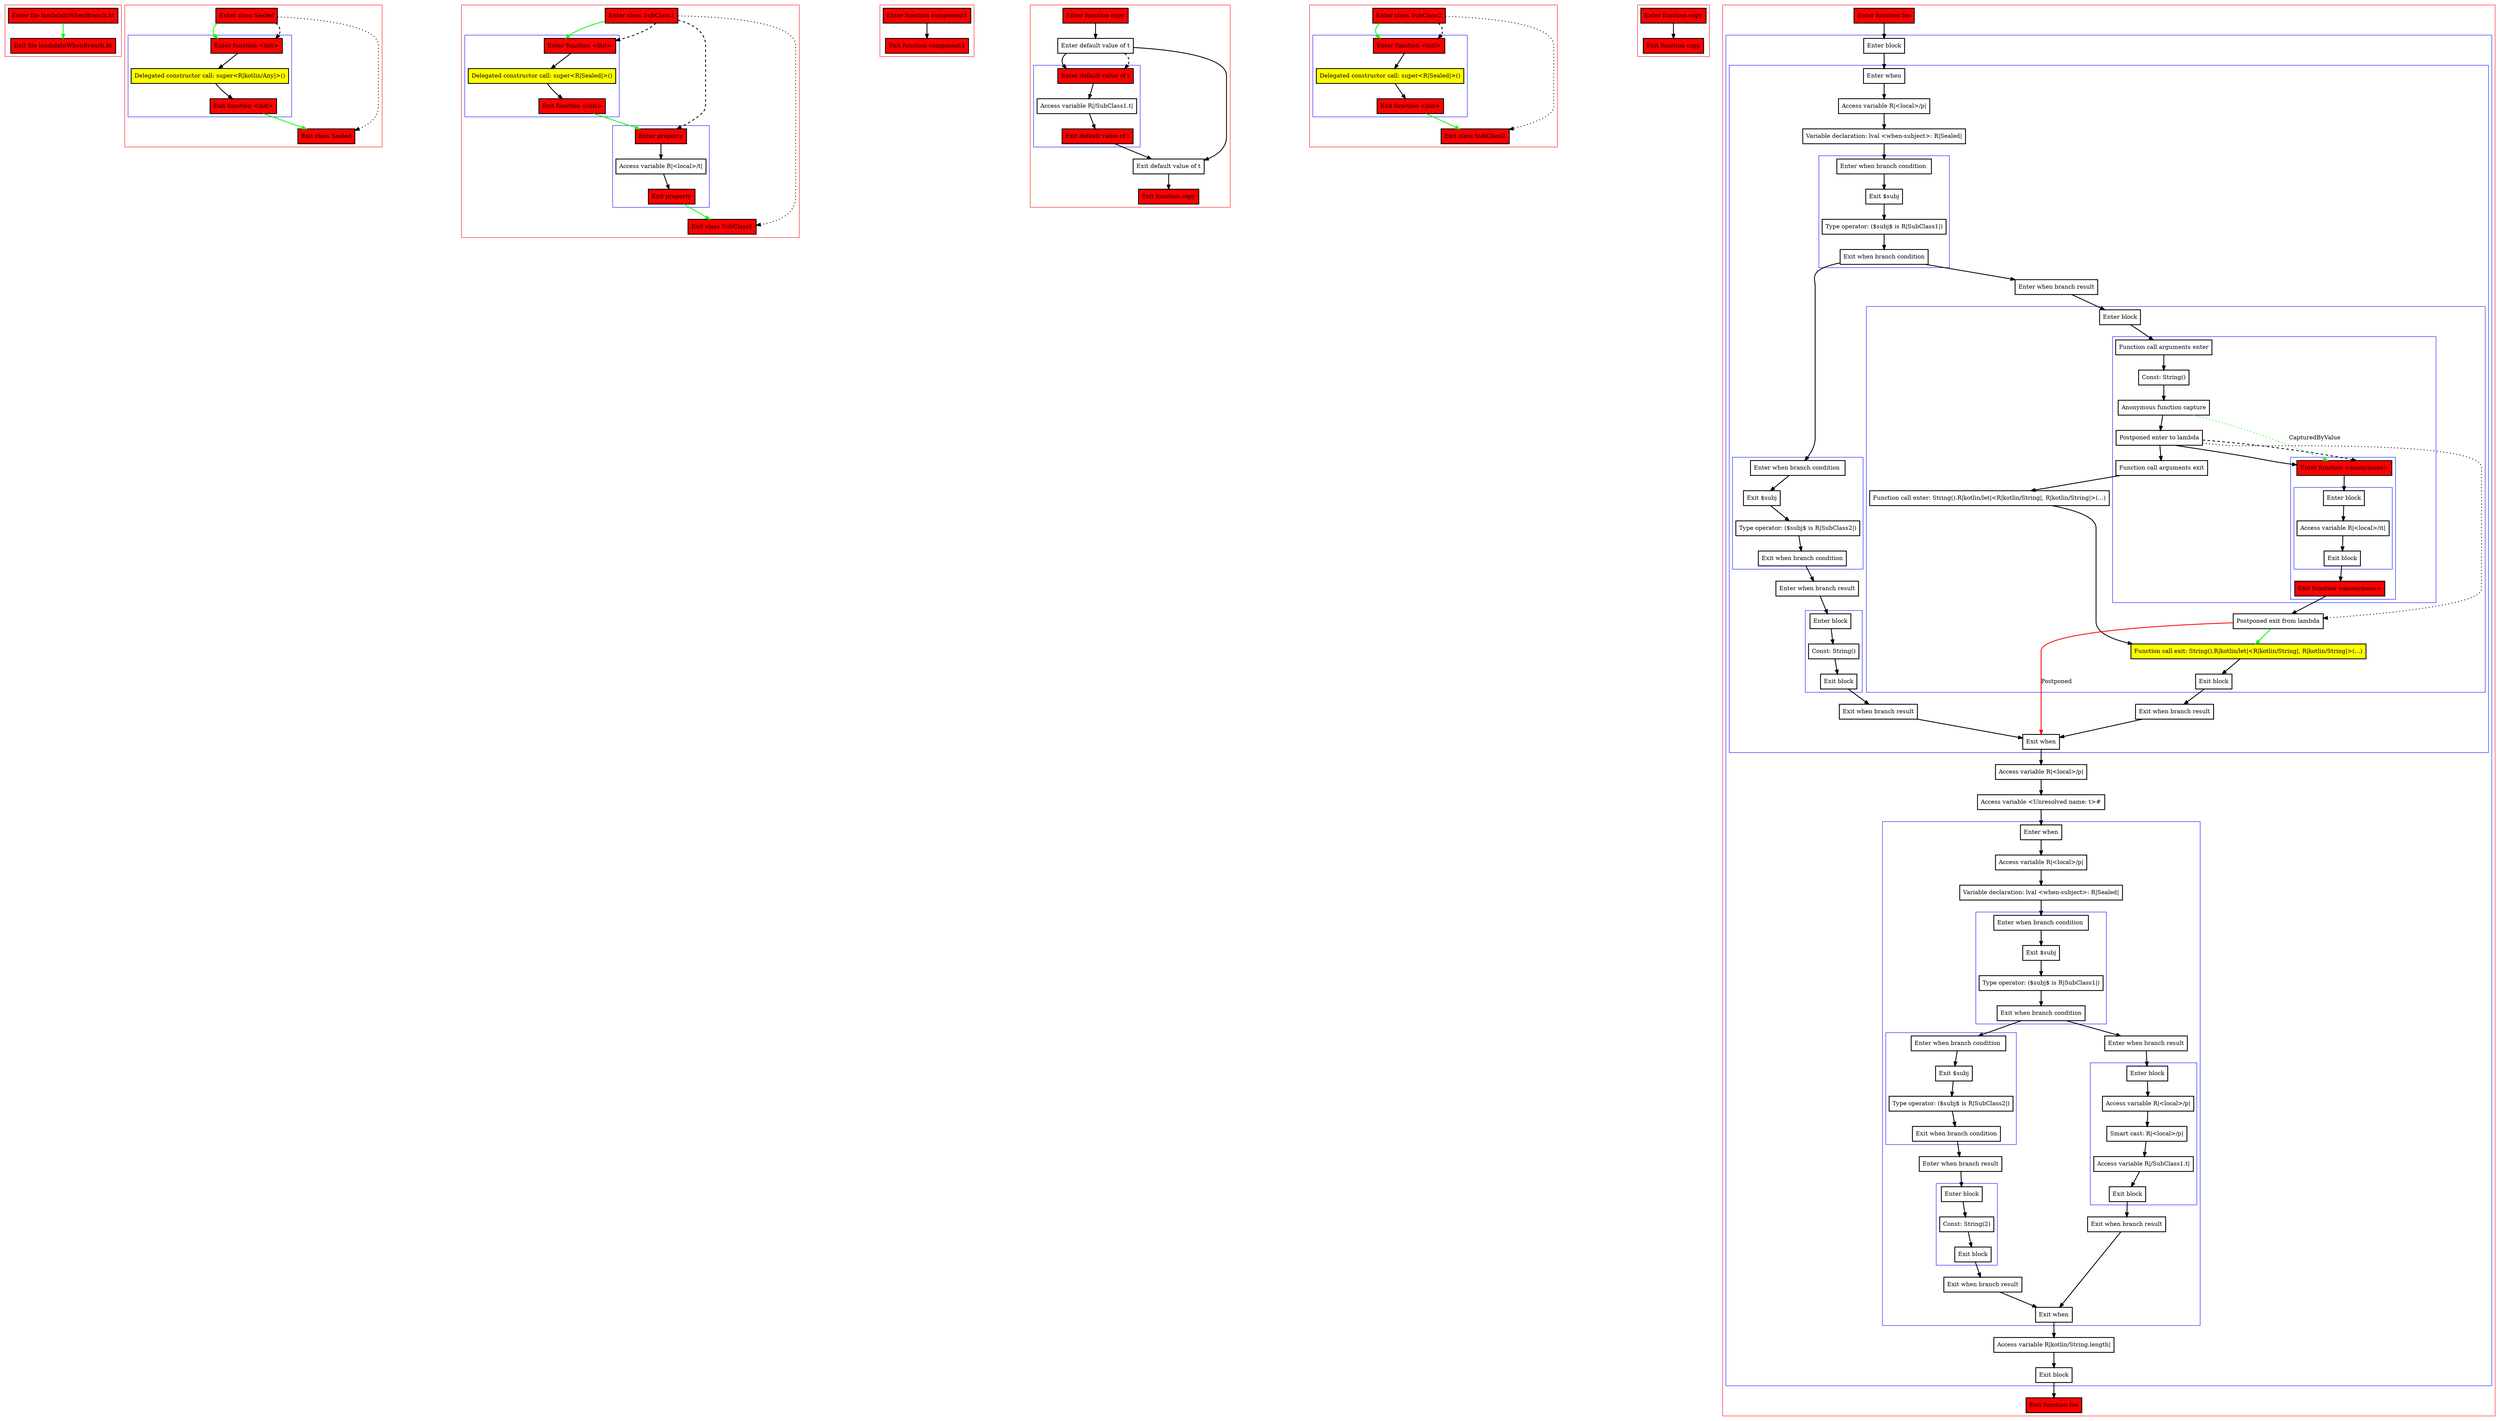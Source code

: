 digraph lambdaInWhenBranch_kt {
    graph [nodesep=3]
    node [shape=box penwidth=2]
    edge [penwidth=2]

    subgraph cluster_0 {
        color=red
        0 [label="Enter file lambdaInWhenBranch.kt" style="filled" fillcolor=red];
        1 [label="Exit file lambdaInWhenBranch.kt" style="filled" fillcolor=red];
    }
    0 -> {1} [color=green];

    subgraph cluster_1 {
        color=red
        2 [label="Enter class Sealed" style="filled" fillcolor=red];
        subgraph cluster_2 {
            color=blue
            3 [label="Enter function <init>" style="filled" fillcolor=red];
            4 [label="Delegated constructor call: super<R|kotlin/Any|>()" style="filled" fillcolor=yellow];
            5 [label="Exit function <init>" style="filled" fillcolor=red];
        }
        6 [label="Exit class Sealed" style="filled" fillcolor=red];
    }
    2 -> {3} [color=green];
    2 -> {6} [style=dotted];
    2 -> {3} [style=dashed];
    3 -> {4};
    4 -> {5};
    5 -> {6} [color=green];

    subgraph cluster_3 {
        color=red
        7 [label="Enter class SubClass1" style="filled" fillcolor=red];
        subgraph cluster_4 {
            color=blue
            8 [label="Enter function <init>" style="filled" fillcolor=red];
            9 [label="Delegated constructor call: super<R|Sealed|>()" style="filled" fillcolor=yellow];
            10 [label="Exit function <init>" style="filled" fillcolor=red];
        }
        subgraph cluster_5 {
            color=blue
            11 [label="Enter property" style="filled" fillcolor=red];
            12 [label="Access variable R|<local>/t|"];
            13 [label="Exit property" style="filled" fillcolor=red];
        }
        14 [label="Exit class SubClass1" style="filled" fillcolor=red];
    }
    7 -> {8} [color=green];
    7 -> {14} [style=dotted];
    7 -> {8 11} [style=dashed];
    8 -> {9};
    9 -> {10};
    10 -> {11} [color=green];
    11 -> {12};
    12 -> {13};
    13 -> {14} [color=green];

    subgraph cluster_6 {
        color=red
        15 [label="Enter function component1" style="filled" fillcolor=red];
        16 [label="Exit function component1" style="filled" fillcolor=red];
    }
    15 -> {16};

    subgraph cluster_7 {
        color=red
        17 [label="Enter function copy" style="filled" fillcolor=red];
        18 [label="Enter default value of t"];
        subgraph cluster_8 {
            color=blue
            19 [label="Enter default value of t" style="filled" fillcolor=red];
            20 [label="Access variable R|/SubClass1.t|"];
            21 [label="Exit default value of t" style="filled" fillcolor=red];
        }
        22 [label="Exit default value of t"];
        23 [label="Exit function copy" style="filled" fillcolor=red];
    }
    17 -> {18};
    18 -> {19 22};
    18 -> {19} [style=dashed];
    19 -> {20};
    20 -> {21};
    21 -> {22};
    22 -> {23};

    subgraph cluster_9 {
        color=red
        24 [label="Enter class SubClass2" style="filled" fillcolor=red];
        subgraph cluster_10 {
            color=blue
            25 [label="Enter function <init>" style="filled" fillcolor=red];
            26 [label="Delegated constructor call: super<R|Sealed|>()" style="filled" fillcolor=yellow];
            27 [label="Exit function <init>" style="filled" fillcolor=red];
        }
        28 [label="Exit class SubClass2" style="filled" fillcolor=red];
    }
    24 -> {25} [color=green];
    24 -> {28} [style=dotted];
    24 -> {25} [style=dashed];
    25 -> {26};
    26 -> {27};
    27 -> {28} [color=green];

    subgraph cluster_11 {
        color=red
        29 [label="Enter function copy" style="filled" fillcolor=red];
        30 [label="Exit function copy" style="filled" fillcolor=red];
    }
    29 -> {30};

    subgraph cluster_12 {
        color=red
        31 [label="Enter function foo" style="filled" fillcolor=red];
        subgraph cluster_13 {
            color=blue
            32 [label="Enter block"];
            subgraph cluster_14 {
                color=blue
                33 [label="Enter when"];
                34 [label="Access variable R|<local>/p|"];
                35 [label="Variable declaration: lval <when-subject>: R|Sealed|"];
                subgraph cluster_15 {
                    color=blue
                    36 [label="Enter when branch condition "];
                    37 [label="Exit $subj"];
                    38 [label="Type operator: ($subj$ is R|SubClass1|)"];
                    39 [label="Exit when branch condition"];
                }
                subgraph cluster_16 {
                    color=blue
                    40 [label="Enter when branch condition "];
                    41 [label="Exit $subj"];
                    42 [label="Type operator: ($subj$ is R|SubClass2|)"];
                    43 [label="Exit when branch condition"];
                }
                44 [label="Enter when branch result"];
                subgraph cluster_17 {
                    color=blue
                    45 [label="Enter block"];
                    46 [label="Const: String()"];
                    47 [label="Exit block"];
                }
                48 [label="Exit when branch result"];
                49 [label="Enter when branch result"];
                subgraph cluster_18 {
                    color=blue
                    50 [label="Enter block"];
                    subgraph cluster_19 {
                        color=blue
                        51 [label="Function call arguments enter"];
                        52 [label="Const: String()"];
                        53 [label="Anonymous function capture"];
                        54 [label="Postponed enter to lambda"];
                        subgraph cluster_20 {
                            color=blue
                            55 [label="Enter function <anonymous>" style="filled" fillcolor=red];
                            subgraph cluster_21 {
                                color=blue
                                56 [label="Enter block"];
                                57 [label="Access variable R|<local>/it|"];
                                58 [label="Exit block"];
                            }
                            59 [label="Exit function <anonymous>" style="filled" fillcolor=red];
                        }
                        60 [label="Function call arguments exit"];
                    }
                    61 [label="Function call enter: String().R|kotlin/let|<R|kotlin/String|, R|kotlin/String|>(...)"];
                    62 [label="Postponed exit from lambda"];
                    63 [label="Function call exit: String().R|kotlin/let|<R|kotlin/String|, R|kotlin/String|>(...)" style="filled" fillcolor=yellow];
                    64 [label="Exit block"];
                }
                65 [label="Exit when branch result"];
                66 [label="Exit when"];
            }
            67 [label="Access variable R|<local>/p|"];
            68 [label="Access variable <Unresolved name: t>#"];
            subgraph cluster_22 {
                color=blue
                69 [label="Enter when"];
                70 [label="Access variable R|<local>/p|"];
                71 [label="Variable declaration: lval <when-subject>: R|Sealed|"];
                subgraph cluster_23 {
                    color=blue
                    72 [label="Enter when branch condition "];
                    73 [label="Exit $subj"];
                    74 [label="Type operator: ($subj$ is R|SubClass1|)"];
                    75 [label="Exit when branch condition"];
                }
                subgraph cluster_24 {
                    color=blue
                    76 [label="Enter when branch condition "];
                    77 [label="Exit $subj"];
                    78 [label="Type operator: ($subj$ is R|SubClass2|)"];
                    79 [label="Exit when branch condition"];
                }
                80 [label="Enter when branch result"];
                subgraph cluster_25 {
                    color=blue
                    81 [label="Enter block"];
                    82 [label="Const: String(2)"];
                    83 [label="Exit block"];
                }
                84 [label="Exit when branch result"];
                85 [label="Enter when branch result"];
                subgraph cluster_26 {
                    color=blue
                    86 [label="Enter block"];
                    87 [label="Access variable R|<local>/p|"];
                    88 [label="Smart cast: R|<local>/p|"];
                    89 [label="Access variable R|/SubClass1.t|"];
                    90 [label="Exit block"];
                }
                91 [label="Exit when branch result"];
                92 [label="Exit when"];
            }
            93 [label="Access variable R|kotlin/String.length|"];
            94 [label="Exit block"];
        }
        95 [label="Exit function foo" style="filled" fillcolor=red];
    }
    31 -> {32};
    32 -> {33};
    33 -> {34};
    34 -> {35};
    35 -> {36};
    36 -> {37};
    37 -> {38};
    38 -> {39};
    39 -> {40 49};
    40 -> {41};
    41 -> {42};
    42 -> {43};
    43 -> {44};
    44 -> {45};
    45 -> {46};
    46 -> {47};
    47 -> {48};
    48 -> {66};
    49 -> {50};
    50 -> {51};
    51 -> {52};
    52 -> {53};
    53 -> {54};
    53 -> {55} [color=green style=dotted label="CapturedByValue"];
    54 -> {55 60};
    54 -> {62} [style=dotted];
    54 -> {55} [style=dashed];
    55 -> {56};
    56 -> {57};
    57 -> {58};
    58 -> {59};
    59 -> {62};
    60 -> {61};
    61 -> {63};
    62 -> {63} [color=green];
    62 -> {66} [color=red label="Postponed"];
    63 -> {64};
    64 -> {65};
    65 -> {66};
    66 -> {67};
    67 -> {68};
    68 -> {69};
    69 -> {70};
    70 -> {71};
    71 -> {72};
    72 -> {73};
    73 -> {74};
    74 -> {75};
    75 -> {76 85};
    76 -> {77};
    77 -> {78};
    78 -> {79};
    79 -> {80};
    80 -> {81};
    81 -> {82};
    82 -> {83};
    83 -> {84};
    84 -> {92};
    85 -> {86};
    86 -> {87};
    87 -> {88};
    88 -> {89};
    89 -> {90};
    90 -> {91};
    91 -> {92};
    92 -> {93};
    93 -> {94};
    94 -> {95};

}
